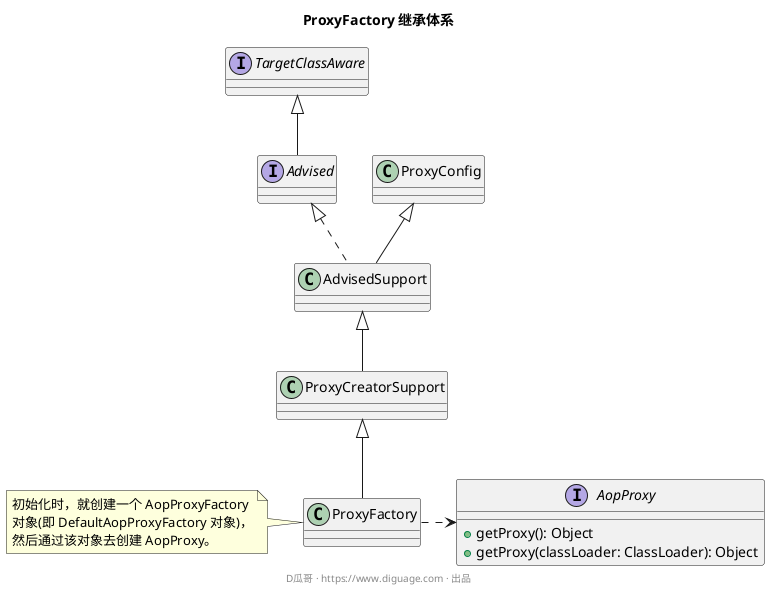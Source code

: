 @startuml
title **ProxyFactory 继承体系**


interface Advised extends TargetClassAware

class AdvisedSupport extends ProxyConfig implements Advised

class ProxyCreatorSupport extends AdvisedSupport

class ProxyFactory extends ProxyCreatorSupport

interface AopProxy {
    + getProxy(): Object
    + getProxy(classLoader: ClassLoader): Object
}

ProxyFactory .right.> AopProxy

note left of ProxyFactory : 初始化时，就创建一个 AopProxyFactory\n对象(即 DefaultAopProxyFactory 对象)，\n然后通过该对象去创建 AopProxy。


footer D瓜哥 · https://www.diguage.com · 出品
@enduml